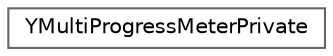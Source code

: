 digraph "Graphical Class Hierarchy"
{
 // LATEX_PDF_SIZE
  bgcolor="transparent";
  edge [fontname=Helvetica,fontsize=10,labelfontname=Helvetica,labelfontsize=10];
  node [fontname=Helvetica,fontsize=10,shape=box,height=0.2,width=0.4];
  rankdir="LR";
  Node0 [id="Node000000",label="YMultiProgressMeterPrivate",height=0.2,width=0.4,color="grey40", fillcolor="white", style="filled",URL="$structYMultiProgressMeterPrivate.html",tooltip=" "];
}

